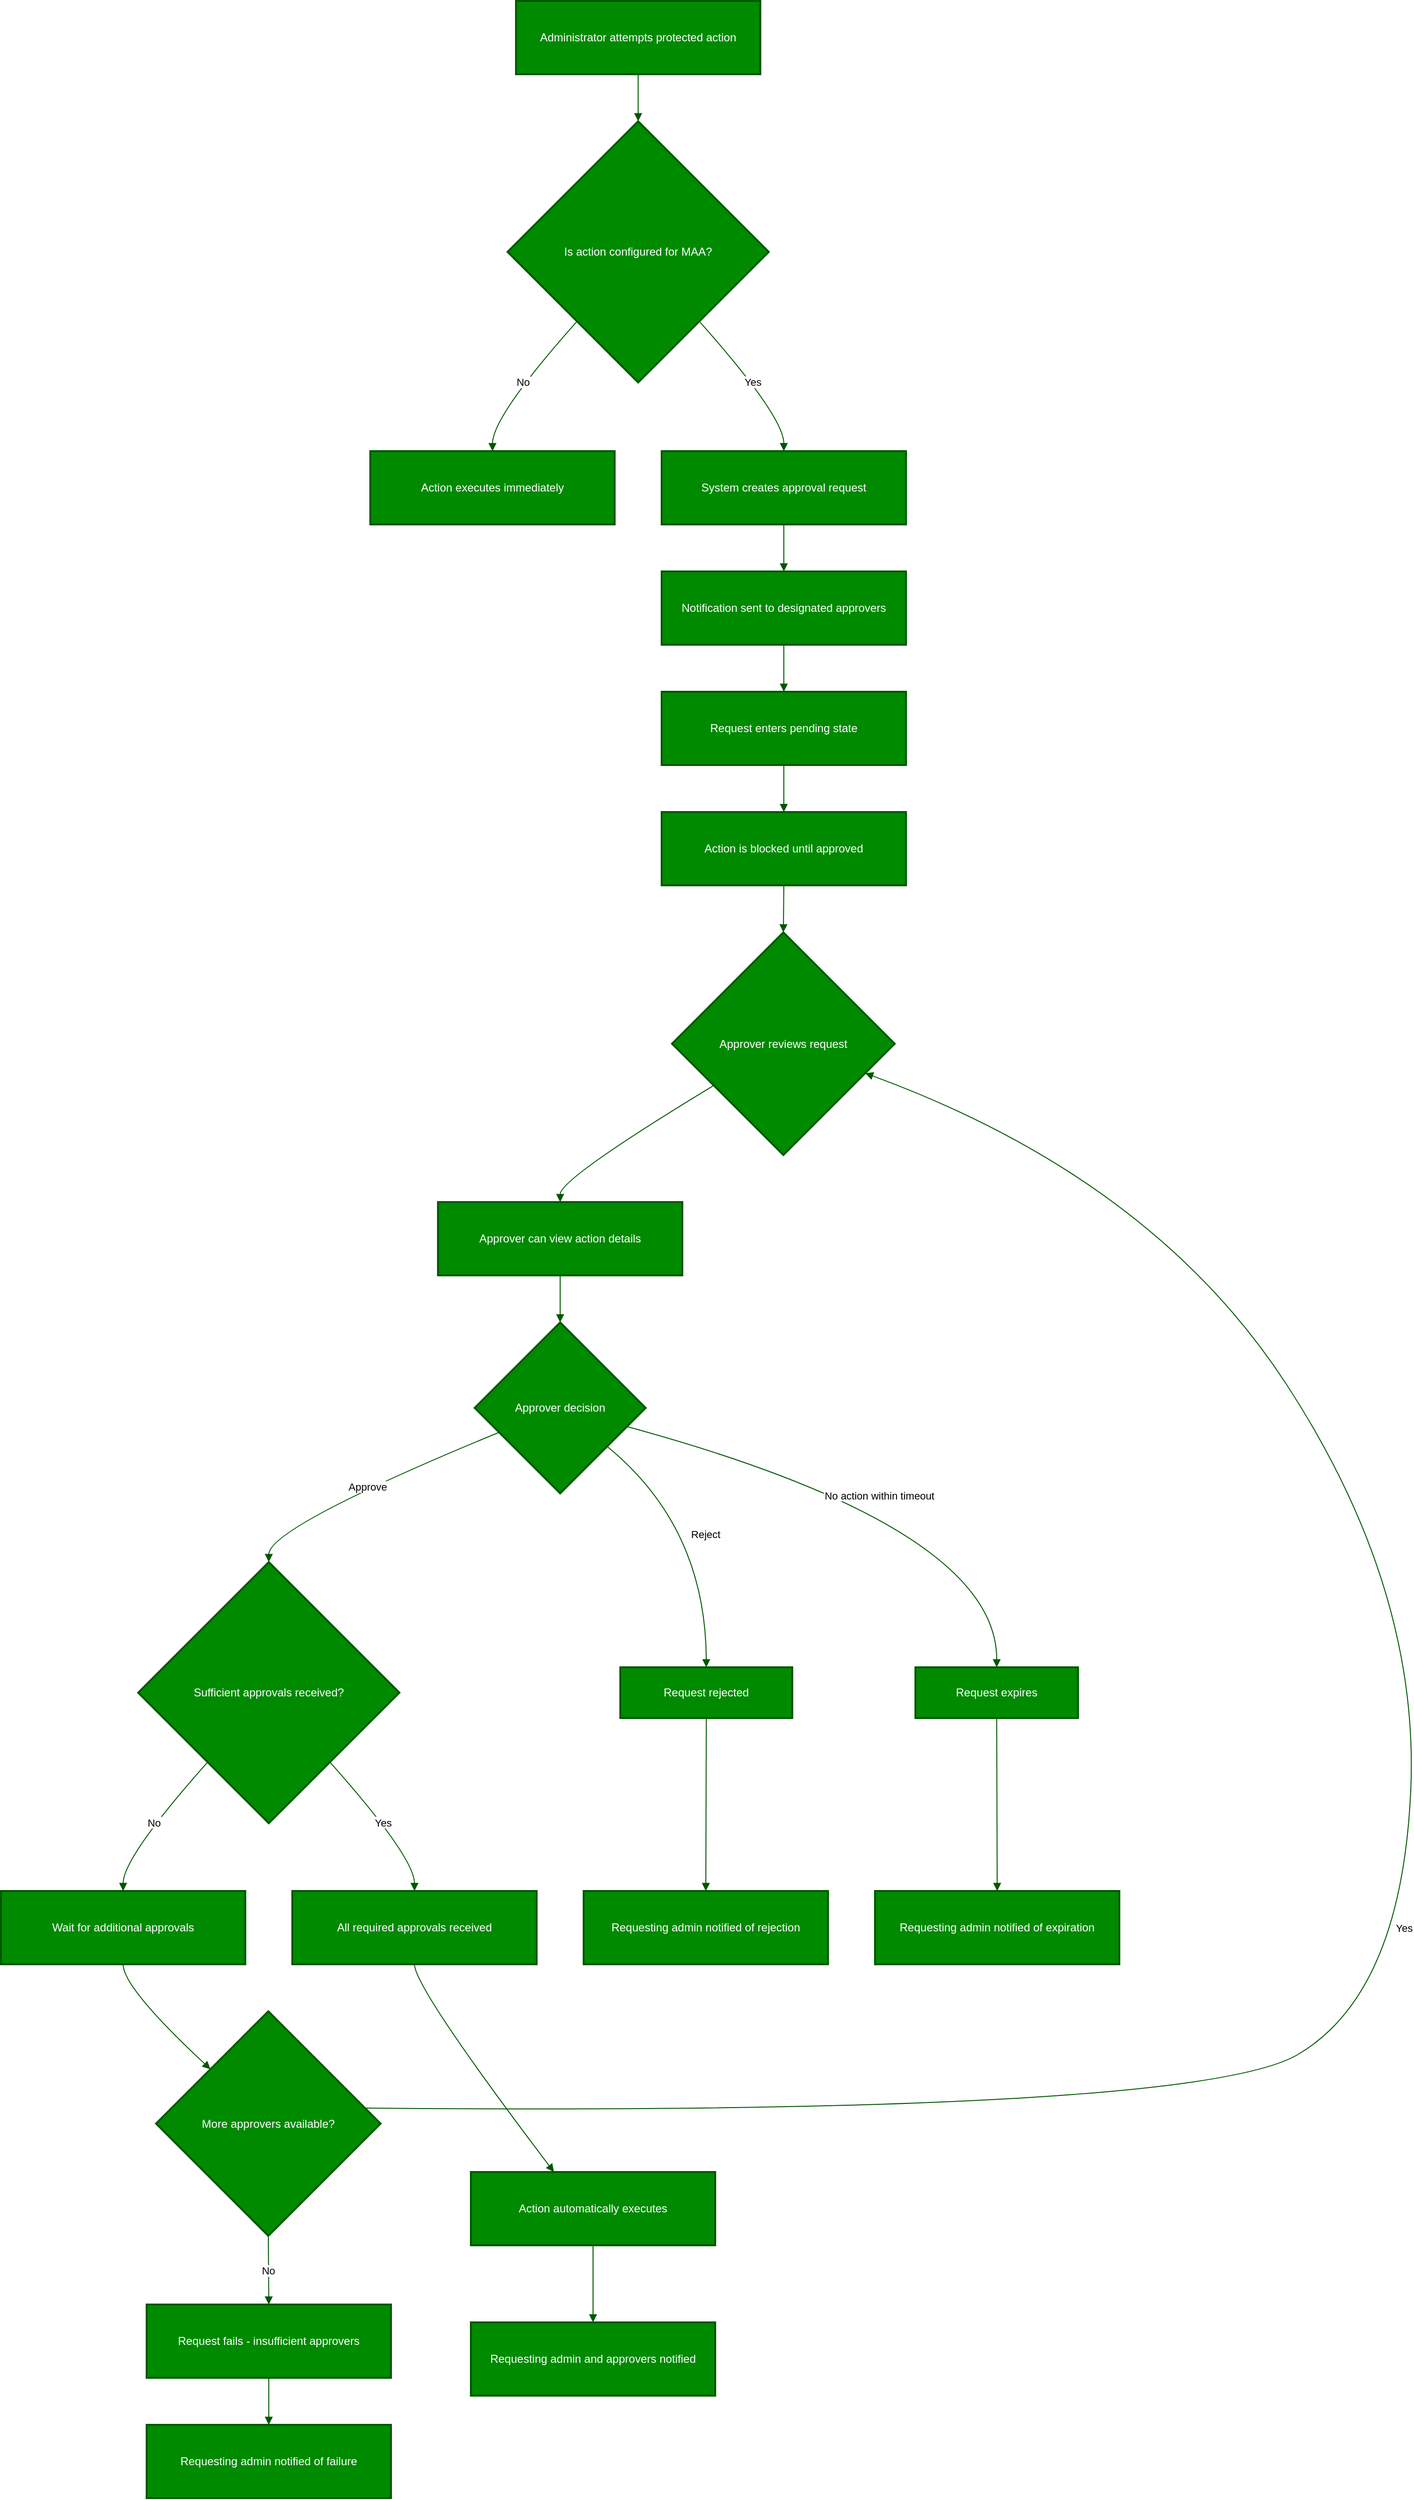 <mxfile version="28.2.1">
  <diagram name="Page-1" id="jfDBXncFpyWW6DPJz7Fo">
    <mxGraphModel dx="1372" dy="744" grid="1" gridSize="10" guides="1" tooltips="1" connect="1" arrows="1" fold="1" page="1" pageScale="1" pageWidth="850" pageHeight="1100" math="0" shadow="0">
      <root>
        <mxCell id="0" />
        <mxCell id="1" parent="0" />
        <mxCell id="wPt5KKNDqoDLbK822SAh-1" value="Administrator attempts protected action" style="whiteSpace=wrap;strokeWidth=2;fillColor=#008a00;fontColor=#ffffff;strokeColor=#005700;" parent="1" vertex="1">
          <mxGeometry x="568" y="20" width="260" height="78" as="geometry" />
        </mxCell>
        <mxCell id="wPt5KKNDqoDLbK822SAh-2" value="Is action configured for MAA?" style="rhombus;strokeWidth=2;whiteSpace=wrap;fillColor=#008a00;fontColor=#ffffff;strokeColor=#005700;" parent="1" vertex="1">
          <mxGeometry x="559" y="148" width="278" height="278" as="geometry" />
        </mxCell>
        <mxCell id="wPt5KKNDqoDLbK822SAh-3" value="Action executes immediately" style="whiteSpace=wrap;strokeWidth=2;fillColor=#008a00;fontColor=#ffffff;strokeColor=#005700;" parent="1" vertex="1">
          <mxGeometry x="413" y="499" width="260" height="78" as="geometry" />
        </mxCell>
        <mxCell id="wPt5KKNDqoDLbK822SAh-4" value="System creates approval request" style="whiteSpace=wrap;strokeWidth=2;fillColor=#008a00;fontColor=#ffffff;strokeColor=#005700;" parent="1" vertex="1">
          <mxGeometry x="723" y="499" width="260" height="78" as="geometry" />
        </mxCell>
        <mxCell id="wPt5KKNDqoDLbK822SAh-5" value="Notification sent to designated approvers" style="whiteSpace=wrap;strokeWidth=2;fillColor=#008a00;fontColor=#ffffff;strokeColor=#005700;" parent="1" vertex="1">
          <mxGeometry x="723" y="627" width="260" height="78" as="geometry" />
        </mxCell>
        <mxCell id="wPt5KKNDqoDLbK822SAh-6" value="Request enters pending state" style="whiteSpace=wrap;strokeWidth=2;fillColor=#008a00;fontColor=#ffffff;strokeColor=#005700;" parent="1" vertex="1">
          <mxGeometry x="723" y="755" width="260" height="78" as="geometry" />
        </mxCell>
        <mxCell id="wPt5KKNDqoDLbK822SAh-7" value="Action is blocked until approved" style="whiteSpace=wrap;strokeWidth=2;fillColor=#008a00;fontColor=#ffffff;strokeColor=#005700;" parent="1" vertex="1">
          <mxGeometry x="723" y="883" width="260" height="78" as="geometry" />
        </mxCell>
        <mxCell id="wPt5KKNDqoDLbK822SAh-8" value="Approver reviews request" style="rhombus;strokeWidth=2;whiteSpace=wrap;fillColor=#008a00;fontColor=#ffffff;strokeColor=#005700;" parent="1" vertex="1">
          <mxGeometry x="734" y="1011" width="237" height="237" as="geometry" />
        </mxCell>
        <mxCell id="wPt5KKNDqoDLbK822SAh-9" value="Approver can view action details" style="whiteSpace=wrap;strokeWidth=2;fillColor=#008a00;fontColor=#ffffff;strokeColor=#005700;" parent="1" vertex="1">
          <mxGeometry x="485" y="1298" width="260" height="78" as="geometry" />
        </mxCell>
        <mxCell id="wPt5KKNDqoDLbK822SAh-10" value="Approver decision" style="rhombus;strokeWidth=2;whiteSpace=wrap;fillColor=#008a00;fontColor=#ffffff;strokeColor=#005700;" parent="1" vertex="1">
          <mxGeometry x="524" y="1426" width="182" height="182" as="geometry" />
        </mxCell>
        <mxCell id="wPt5KKNDqoDLbK822SAh-11" value="Sufficient approvals received?" style="rhombus;strokeWidth=2;whiteSpace=wrap;fillColor=#008a00;fontColor=#ffffff;strokeColor=#005700;" parent="1" vertex="1">
          <mxGeometry x="166" y="1681" width="278" height="278" as="geometry" />
        </mxCell>
        <mxCell id="wPt5KKNDqoDLbK822SAh-12" value="Request rejected" style="whiteSpace=wrap;strokeWidth=2;fillColor=#008a00;fontColor=#ffffff;strokeColor=#005700;" parent="1" vertex="1">
          <mxGeometry x="679" y="1793" width="183" height="54" as="geometry" />
        </mxCell>
        <mxCell id="wPt5KKNDqoDLbK822SAh-13" value="Request expires" style="whiteSpace=wrap;strokeWidth=2;fillColor=#008a00;fontColor=#ffffff;strokeColor=#005700;" parent="1" vertex="1">
          <mxGeometry x="993" y="1793" width="173" height="54" as="geometry" />
        </mxCell>
        <mxCell id="wPt5KKNDqoDLbK822SAh-14" value="Wait for additional approvals" style="whiteSpace=wrap;strokeWidth=2;fillColor=#008a00;fontColor=#ffffff;strokeColor=#005700;" parent="1" vertex="1">
          <mxGeometry x="20" y="2031" width="260" height="78" as="geometry" />
        </mxCell>
        <mxCell id="wPt5KKNDqoDLbK822SAh-15" value="All required approvals received" style="whiteSpace=wrap;strokeWidth=2;fillColor=#008a00;fontColor=#ffffff;strokeColor=#005700;" parent="1" vertex="1">
          <mxGeometry x="330" y="2031" width="260" height="78" as="geometry" />
        </mxCell>
        <mxCell id="wPt5KKNDqoDLbK822SAh-16" value="More approvers available?" style="rhombus;strokeWidth=2;whiteSpace=wrap;fillColor=#008a00;fontColor=#ffffff;strokeColor=#005700;" parent="1" vertex="1">
          <mxGeometry x="185" y="2159" width="239" height="239" as="geometry" />
        </mxCell>
        <mxCell id="wPt5KKNDqoDLbK822SAh-17" value="Request fails - insufficient approvers" style="whiteSpace=wrap;strokeWidth=2;fillColor=#008a00;fontColor=#ffffff;strokeColor=#005700;" parent="1" vertex="1">
          <mxGeometry x="175" y="2471" width="260" height="78" as="geometry" />
        </mxCell>
        <mxCell id="wPt5KKNDqoDLbK822SAh-18" value="Action automatically executes" style="whiteSpace=wrap;strokeWidth=2;fillColor=#008a00;fontColor=#ffffff;strokeColor=#005700;" parent="1" vertex="1">
          <mxGeometry x="520" y="2330" width="260" height="78" as="geometry" />
        </mxCell>
        <mxCell id="wPt5KKNDqoDLbK822SAh-19" value="Requesting admin and approvers notified" style="whiteSpace=wrap;strokeWidth=2;fillColor=#008a00;fontColor=#ffffff;strokeColor=#005700;" parent="1" vertex="1">
          <mxGeometry x="520" y="2490" width="260" height="78" as="geometry" />
        </mxCell>
        <mxCell id="wPt5KKNDqoDLbK822SAh-20" value="Requesting admin notified of rejection" style="whiteSpace=wrap;strokeWidth=2;fillColor=#008a00;fontColor=#ffffff;strokeColor=#005700;" parent="1" vertex="1">
          <mxGeometry x="640" y="2031" width="260" height="78" as="geometry" />
        </mxCell>
        <mxCell id="wPt5KKNDqoDLbK822SAh-21" value="Requesting admin notified of expiration" style="whiteSpace=wrap;strokeWidth=2;fillColor=#008a00;fontColor=#ffffff;strokeColor=#005700;" parent="1" vertex="1">
          <mxGeometry x="950" y="2031" width="260" height="78" as="geometry" />
        </mxCell>
        <mxCell id="wPt5KKNDqoDLbK822SAh-22" value="Requesting admin notified of failure" style="whiteSpace=wrap;strokeWidth=2;fillColor=#008a00;fontColor=#ffffff;strokeColor=#005700;" parent="1" vertex="1">
          <mxGeometry x="175" y="2599" width="260" height="78" as="geometry" />
        </mxCell>
        <mxCell id="wPt5KKNDqoDLbK822SAh-23" value="" style="curved=1;startArrow=none;endArrow=block;exitX=0.5;exitY=1;entryX=0.5;entryY=0;rounded=0;fillColor=#008a00;strokeColor=#005700;" parent="1" source="wPt5KKNDqoDLbK822SAh-1" target="wPt5KKNDqoDLbK822SAh-2" edge="1">
          <mxGeometry relative="1" as="geometry">
            <Array as="points" />
          </mxGeometry>
        </mxCell>
        <mxCell id="wPt5KKNDqoDLbK822SAh-24" value="No" style="curved=1;startArrow=none;endArrow=block;exitX=0.06;exitY=1;entryX=0.5;entryY=0;rounded=0;fillColor=#008a00;strokeColor=#005700;" parent="1" source="wPt5KKNDqoDLbK822SAh-2" target="wPt5KKNDqoDLbK822SAh-3" edge="1">
          <mxGeometry relative="1" as="geometry">
            <Array as="points">
              <mxPoint x="543" y="462" />
            </Array>
          </mxGeometry>
        </mxCell>
        <mxCell id="wPt5KKNDqoDLbK822SAh-25" value="Yes" style="curved=1;startArrow=none;endArrow=block;exitX=0.94;exitY=1;entryX=0.5;entryY=0;rounded=0;fillColor=#008a00;strokeColor=#005700;" parent="1" source="wPt5KKNDqoDLbK822SAh-2" target="wPt5KKNDqoDLbK822SAh-4" edge="1">
          <mxGeometry relative="1" as="geometry">
            <Array as="points">
              <mxPoint x="853" y="462" />
            </Array>
          </mxGeometry>
        </mxCell>
        <mxCell id="wPt5KKNDqoDLbK822SAh-26" value="" style="curved=1;startArrow=none;endArrow=block;exitX=0.5;exitY=1;entryX=0.5;entryY=0;rounded=0;fillColor=#008a00;strokeColor=#005700;" parent="1" source="wPt5KKNDqoDLbK822SAh-4" target="wPt5KKNDqoDLbK822SAh-5" edge="1">
          <mxGeometry relative="1" as="geometry">
            <Array as="points" />
          </mxGeometry>
        </mxCell>
        <mxCell id="wPt5KKNDqoDLbK822SAh-27" value="" style="curved=1;startArrow=none;endArrow=block;exitX=0.5;exitY=1;entryX=0.5;entryY=0;rounded=0;fillColor=#008a00;strokeColor=#005700;" parent="1" source="wPt5KKNDqoDLbK822SAh-5" target="wPt5KKNDqoDLbK822SAh-6" edge="1">
          <mxGeometry relative="1" as="geometry">
            <Array as="points" />
          </mxGeometry>
        </mxCell>
        <mxCell id="wPt5KKNDqoDLbK822SAh-28" value="" style="curved=1;startArrow=none;endArrow=block;exitX=0.5;exitY=1;entryX=0.5;entryY=0;rounded=0;fillColor=#008a00;strokeColor=#005700;" parent="1" source="wPt5KKNDqoDLbK822SAh-6" target="wPt5KKNDqoDLbK822SAh-7" edge="1">
          <mxGeometry relative="1" as="geometry">
            <Array as="points" />
          </mxGeometry>
        </mxCell>
        <mxCell id="wPt5KKNDqoDLbK822SAh-29" value="" style="curved=1;startArrow=none;endArrow=block;exitX=0.5;exitY=1;entryX=0.5;entryY=0;rounded=0;fillColor=#008a00;strokeColor=#005700;" parent="1" source="wPt5KKNDqoDLbK822SAh-7" target="wPt5KKNDqoDLbK822SAh-8" edge="1">
          <mxGeometry relative="1" as="geometry">
            <Array as="points" />
          </mxGeometry>
        </mxCell>
        <mxCell id="wPt5KKNDqoDLbK822SAh-30" value="" style="curved=1;startArrow=none;endArrow=block;exitX=0;exitY=0.8;entryX=0.5;entryY=0;rounded=0;fillColor=#008a00;strokeColor=#005700;" parent="1" source="wPt5KKNDqoDLbK822SAh-8" target="wPt5KKNDqoDLbK822SAh-9" edge="1">
          <mxGeometry relative="1" as="geometry">
            <Array as="points">
              <mxPoint x="615" y="1273" />
            </Array>
          </mxGeometry>
        </mxCell>
        <mxCell id="wPt5KKNDqoDLbK822SAh-31" value="" style="curved=1;startArrow=none;endArrow=block;exitX=0.5;exitY=1;entryX=0.5;entryY=0;rounded=0;fillColor=#008a00;strokeColor=#005700;" parent="1" source="wPt5KKNDqoDLbK822SAh-9" target="wPt5KKNDqoDLbK822SAh-10" edge="1">
          <mxGeometry relative="1" as="geometry">
            <Array as="points" />
          </mxGeometry>
        </mxCell>
        <mxCell id="wPt5KKNDqoDLbK822SAh-32" value="Approve" style="curved=1;startArrow=none;endArrow=block;exitX=0;exitY=0.7;entryX=0.5;entryY=0;rounded=0;fillColor=#008a00;strokeColor=#005700;" parent="1" source="wPt5KKNDqoDLbK822SAh-10" target="wPt5KKNDqoDLbK822SAh-11" edge="1">
          <mxGeometry relative="1" as="geometry">
            <Array as="points">
              <mxPoint x="305" y="1644" />
            </Array>
          </mxGeometry>
        </mxCell>
        <mxCell id="wPt5KKNDqoDLbK822SAh-33" value="Reject" style="curved=1;startArrow=none;endArrow=block;exitX=1;exitY=0.91;entryX=0.5;entryY=-0.01;rounded=0;fillColor=#008a00;strokeColor=#005700;" parent="1" source="wPt5KKNDqoDLbK822SAh-10" target="wPt5KKNDqoDLbK822SAh-12" edge="1">
          <mxGeometry relative="1" as="geometry">
            <Array as="points">
              <mxPoint x="770" y="1644" />
            </Array>
          </mxGeometry>
        </mxCell>
        <mxCell id="wPt5KKNDqoDLbK822SAh-34" value="No action within timeout" style="curved=1;startArrow=none;endArrow=block;exitX=1;exitY=0.64;entryX=0.5;entryY=-0.01;rounded=0;fillColor=#008a00;strokeColor=#005700;" parent="1" source="wPt5KKNDqoDLbK822SAh-10" target="wPt5KKNDqoDLbK822SAh-13" edge="1">
          <mxGeometry relative="1" as="geometry">
            <Array as="points">
              <mxPoint x="1080" y="1644" />
            </Array>
          </mxGeometry>
        </mxCell>
        <mxCell id="wPt5KKNDqoDLbK822SAh-35" value="No" style="curved=1;startArrow=none;endArrow=block;exitX=0.06;exitY=1;entryX=0.5;entryY=0;rounded=0;fillColor=#008a00;strokeColor=#005700;" parent="1" source="wPt5KKNDqoDLbK822SAh-11" target="wPt5KKNDqoDLbK822SAh-14" edge="1">
          <mxGeometry relative="1" as="geometry">
            <Array as="points">
              <mxPoint x="150" y="1995" />
            </Array>
          </mxGeometry>
        </mxCell>
        <mxCell id="wPt5KKNDqoDLbK822SAh-36" value="Yes" style="curved=1;startArrow=none;endArrow=block;exitX=0.94;exitY=1;entryX=0.5;entryY=0;rounded=0;fillColor=#008a00;strokeColor=#005700;" parent="1" source="wPt5KKNDqoDLbK822SAh-11" target="wPt5KKNDqoDLbK822SAh-15" edge="1">
          <mxGeometry relative="1" as="geometry">
            <Array as="points">
              <mxPoint x="460" y="1995" />
            </Array>
          </mxGeometry>
        </mxCell>
        <mxCell id="wPt5KKNDqoDLbK822SAh-37" value="" style="curved=1;startArrow=none;endArrow=block;exitX=0.5;exitY=1;entryX=0;entryY=0.03;rounded=0;fillColor=#008a00;strokeColor=#005700;" parent="1" source="wPt5KKNDqoDLbK822SAh-14" target="wPt5KKNDqoDLbK822SAh-16" edge="1">
          <mxGeometry relative="1" as="geometry">
            <Array as="points">
              <mxPoint x="150" y="2134" />
            </Array>
          </mxGeometry>
        </mxCell>
        <mxCell id="wPt5KKNDqoDLbK822SAh-38" value="Yes" style="curved=1;startArrow=none;endArrow=block;exitX=1;exitY=0.42;entryX=1;entryY=0.68;rounded=0;fillColor=#008a00;strokeColor=#005700;" parent="1" source="wPt5KKNDqoDLbK822SAh-16" target="wPt5KKNDqoDLbK822SAh-8" edge="1">
          <mxGeometry relative="1" as="geometry">
            <Array as="points">
              <mxPoint x="1290" y="2270" />
              <mxPoint x="1510" y="2140" />
              <mxPoint x="1530" y="1710" />
              <mxPoint x="1245" y="1273" />
            </Array>
          </mxGeometry>
        </mxCell>
        <mxCell id="wPt5KKNDqoDLbK822SAh-39" value="No" style="curved=1;startArrow=none;endArrow=block;exitX=0.5;exitY=1;entryX=0.5;entryY=0;rounded=0;fillColor=#008a00;strokeColor=#005700;" parent="1" source="wPt5KKNDqoDLbK822SAh-16" target="wPt5KKNDqoDLbK822SAh-17" edge="1">
          <mxGeometry relative="1" as="geometry">
            <Array as="points" />
          </mxGeometry>
        </mxCell>
        <mxCell id="wPt5KKNDqoDLbK822SAh-40" value="" style="curved=1;startArrow=none;endArrow=block;exitX=0.5;exitY=1;entryX=0.34;entryY=0;rounded=0;fillColor=#008a00;strokeColor=#005700;" parent="1" source="wPt5KKNDqoDLbK822SAh-15" target="wPt5KKNDqoDLbK822SAh-18" edge="1">
          <mxGeometry relative="1" as="geometry">
            <Array as="points">
              <mxPoint x="460" y="2134" />
            </Array>
          </mxGeometry>
        </mxCell>
        <mxCell id="wPt5KKNDqoDLbK822SAh-41" value="" style="curved=1;startArrow=none;endArrow=block;exitX=0.5;exitY=1;entryX=0.5;entryY=0;rounded=0;fillColor=#008a00;strokeColor=#005700;" parent="1" source="wPt5KKNDqoDLbK822SAh-18" target="wPt5KKNDqoDLbK822SAh-19" edge="1">
          <mxGeometry relative="1" as="geometry">
            <Array as="points" />
          </mxGeometry>
        </mxCell>
        <mxCell id="wPt5KKNDqoDLbK822SAh-42" value="" style="curved=1;startArrow=none;endArrow=block;exitX=0.5;exitY=0.99;entryX=0.5;entryY=0;rounded=0;fillColor=#008a00;strokeColor=#005700;" parent="1" source="wPt5KKNDqoDLbK822SAh-12" target="wPt5KKNDqoDLbK822SAh-20" edge="1">
          <mxGeometry relative="1" as="geometry">
            <Array as="points" />
          </mxGeometry>
        </mxCell>
        <mxCell id="wPt5KKNDqoDLbK822SAh-43" value="" style="curved=1;startArrow=none;endArrow=block;exitX=0.5;exitY=0.99;entryX=0.5;entryY=0;rounded=0;fillColor=#008a00;strokeColor=#005700;" parent="1" source="wPt5KKNDqoDLbK822SAh-13" target="wPt5KKNDqoDLbK822SAh-21" edge="1">
          <mxGeometry relative="1" as="geometry">
            <Array as="points" />
          </mxGeometry>
        </mxCell>
        <mxCell id="wPt5KKNDqoDLbK822SAh-44" value="" style="curved=1;startArrow=none;endArrow=block;exitX=0.5;exitY=1;entryX=0.5;entryY=0;rounded=0;fillColor=#008a00;strokeColor=#005700;" parent="1" source="wPt5KKNDqoDLbK822SAh-17" target="wPt5KKNDqoDLbK822SAh-22" edge="1">
          <mxGeometry relative="1" as="geometry">
            <Array as="points" />
          </mxGeometry>
        </mxCell>
      </root>
    </mxGraphModel>
  </diagram>
</mxfile>
